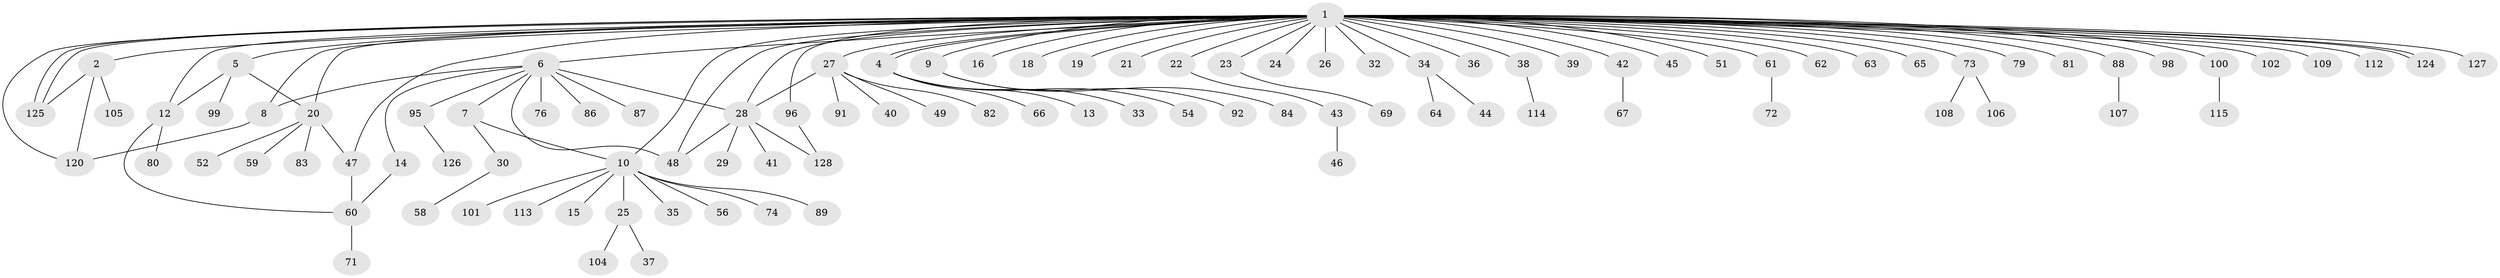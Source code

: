 // original degree distribution, {39: 0.0078125, 4: 0.046875, 26: 0.0078125, 7: 0.03125, 5: 0.03125, 3: 0.0859375, 1: 0.5625, 2: 0.2109375, 8: 0.0078125, 6: 0.0078125}
// Generated by graph-tools (version 1.1) at 2025/11/02/27/25 16:11:15]
// undirected, 100 vertices, 117 edges
graph export_dot {
graph [start="1"]
  node [color=gray90,style=filled];
  1 [super="+3"];
  2;
  4 [super="+55"];
  5 [super="+85"];
  6 [super="+70"];
  7 [super="+17"];
  8 [super="+75"];
  9;
  10 [super="+11"];
  12 [super="+50"];
  13;
  14 [super="+57"];
  15;
  16;
  18;
  19 [super="+31"];
  20 [super="+53"];
  21;
  22 [super="+121"];
  23;
  24;
  25 [super="+110"];
  26;
  27 [super="+118"];
  28 [super="+77"];
  29 [super="+78"];
  30;
  32;
  33;
  34 [super="+122"];
  35 [super="+90"];
  36;
  37;
  38;
  39;
  40;
  41;
  42;
  43;
  44 [super="+111"];
  45;
  46;
  47 [super="+97"];
  48;
  49;
  51;
  52;
  54;
  56 [super="+103"];
  58;
  59;
  60 [super="+68"];
  61 [super="+123"];
  62;
  63;
  64;
  65 [super="+119"];
  66;
  67;
  69;
  71;
  72;
  73;
  74;
  76;
  79;
  80;
  81 [super="+93"];
  82;
  83;
  84;
  86;
  87;
  88 [super="+94"];
  89;
  91;
  92;
  95;
  96;
  98;
  99;
  100;
  101;
  102;
  104;
  105;
  106;
  107;
  108 [super="+116"];
  109;
  112;
  113;
  114;
  115 [super="+117"];
  120;
  124;
  125;
  126;
  127;
  128;
  1 -- 2;
  1 -- 4;
  1 -- 4;
  1 -- 9;
  1 -- 19;
  1 -- 21;
  1 -- 22;
  1 -- 23;
  1 -- 24;
  1 -- 26;
  1 -- 27 [weight=2];
  1 -- 34;
  1 -- 38;
  1 -- 39;
  1 -- 42;
  1 -- 45 [weight=2];
  1 -- 48;
  1 -- 51;
  1 -- 62;
  1 -- 63;
  1 -- 65;
  1 -- 96;
  1 -- 100 [weight=2];
  1 -- 102;
  1 -- 109;
  1 -- 112;
  1 -- 124;
  1 -- 124;
  1 -- 125;
  1 -- 125;
  1 -- 127;
  1 -- 20;
  1 -- 6 [weight=2];
  1 -- 5;
  1 -- 8;
  1 -- 73;
  1 -- 79;
  1 -- 16;
  1 -- 81;
  1 -- 18;
  1 -- 88 [weight=2];
  1 -- 28;
  1 -- 32;
  1 -- 98;
  1 -- 36;
  1 -- 120;
  1 -- 61;
  1 -- 10;
  1 -- 12;
  1 -- 47;
  2 -- 105;
  2 -- 120;
  2 -- 125;
  4 -- 13;
  4 -- 33;
  4 -- 54;
  4 -- 66;
  5 -- 12;
  5 -- 20;
  5 -- 99;
  6 -- 7;
  6 -- 14;
  6 -- 48;
  6 -- 76;
  6 -- 87;
  6 -- 86;
  6 -- 8;
  6 -- 28;
  6 -- 95;
  7 -- 10;
  7 -- 30;
  8 -- 120;
  9 -- 84;
  9 -- 92;
  10 -- 15;
  10 -- 25;
  10 -- 35;
  10 -- 56;
  10 -- 113;
  10 -- 74;
  10 -- 101;
  10 -- 89;
  12 -- 60;
  12 -- 80;
  14 -- 60;
  20 -- 47;
  20 -- 52;
  20 -- 83;
  20 -- 59;
  22 -- 43;
  23 -- 69;
  25 -- 37;
  25 -- 104;
  27 -- 28;
  27 -- 40;
  27 -- 49;
  27 -- 82;
  27 -- 91;
  28 -- 29;
  28 -- 41;
  28 -- 48;
  28 -- 128;
  30 -- 58;
  34 -- 44;
  34 -- 64;
  38 -- 114;
  42 -- 67;
  43 -- 46;
  47 -- 60;
  60 -- 71;
  61 -- 72;
  73 -- 106;
  73 -- 108;
  88 -- 107;
  95 -- 126;
  96 -- 128;
  100 -- 115;
}
